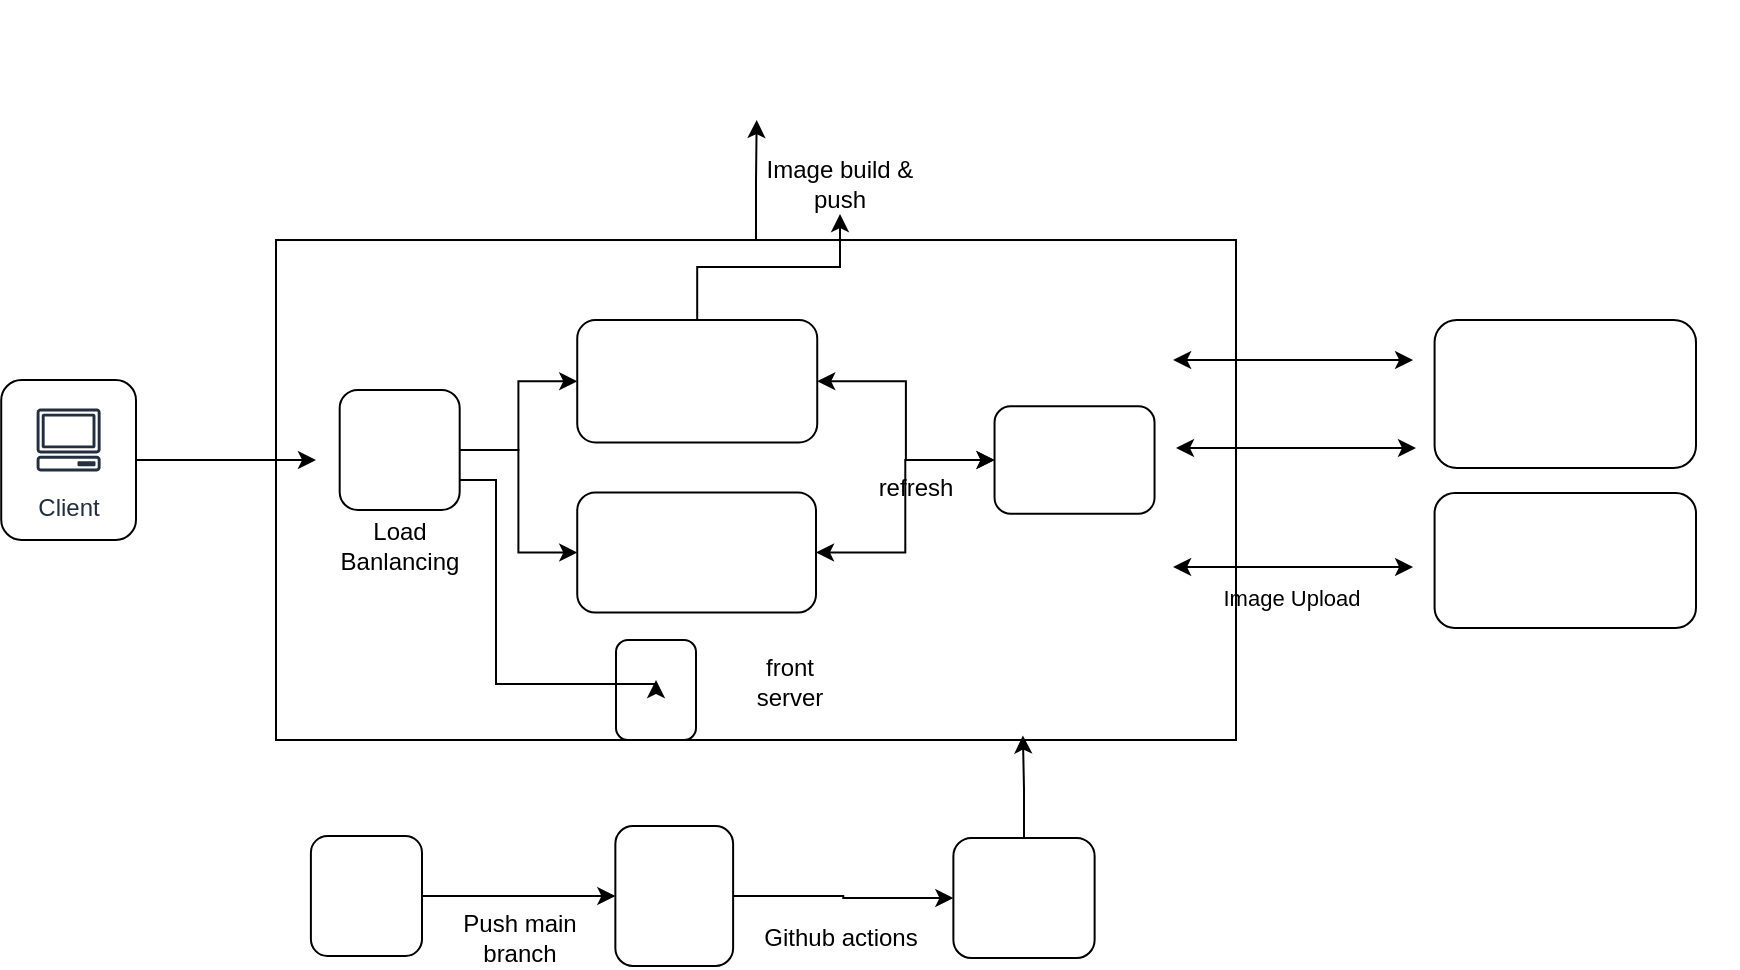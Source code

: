 <mxfile version="24.5.5" type="github">
  <diagram name="페이지-1" id="1Nj2JKqqLKqhdEVH43Pk">
    <mxGraphModel dx="1434" dy="820" grid="1" gridSize="10" guides="1" tooltips="1" connect="1" arrows="1" fold="1" page="1" pageScale="1" pageWidth="827" pageHeight="1169" math="0" shadow="0">
      <root>
        <mxCell id="0" />
        <mxCell id="1" parent="0" />
        <mxCell id="aObFqOrkm4D2NBB3cYtV-1" value="" style="shape=image;verticalLabelPosition=bottom;labelBackgroundColor=default;verticalAlign=top;aspect=fixed;imageAspect=0;image=https://w7.pngwing.com/pngs/413/267/png-transparent-jwt-io-json-web-token-hd-logo.png;" parent="1" vertex="1">
          <mxGeometry x="380" y="348.45" width="51.11" height="25.56" as="geometry" />
        </mxCell>
        <mxCell id="i-cxC0E5uGYgdnKONJuh-79" style="edgeStyle=orthogonalEdgeStyle;rounded=0;orthogonalLoop=1;jettySize=auto;html=1;exitX=1;exitY=0.5;exitDx=0;exitDy=0;entryX=0;entryY=0.5;entryDx=0;entryDy=0;" parent="1" source="i-cxC0E5uGYgdnKONJuh-68" target="i-cxC0E5uGYgdnKONJuh-71" edge="1">
          <mxGeometry relative="1" as="geometry" />
        </mxCell>
        <mxCell id="i-cxC0E5uGYgdnKONJuh-68" value="" style="rounded=1;whiteSpace=wrap;html=1;fillColor=none;" parent="1" vertex="1">
          <mxGeometry x="257.45" y="618" width="55.55" height="60" as="geometry" />
        </mxCell>
        <mxCell id="i-cxC0E5uGYgdnKONJuh-65" style="edgeStyle=orthogonalEdgeStyle;rounded=0;orthogonalLoop=1;jettySize=auto;html=1;exitX=0.5;exitY=0;exitDx=0;exitDy=0;" parent="1" source="i-cxC0E5uGYgdnKONJuh-7" edge="1">
          <mxGeometry relative="1" as="geometry">
            <mxPoint x="480.333" y="260.0" as="targetPoint" />
          </mxGeometry>
        </mxCell>
        <mxCell id="i-cxC0E5uGYgdnKONJuh-7" value="" style="rounded=0;whiteSpace=wrap;html=1;fillColor=none;" parent="1" vertex="1">
          <mxGeometry x="240" y="320.01" width="480" height="249.99" as="geometry" />
        </mxCell>
        <mxCell id="i-cxC0E5uGYgdnKONJuh-25" style="edgeStyle=orthogonalEdgeStyle;rounded=0;orthogonalLoop=1;jettySize=auto;html=1;exitX=1;exitY=0.5;exitDx=0;exitDy=0;entryX=0;entryY=0.5;entryDx=0;entryDy=0;strokeColor=default;startArrow=none;startFill=0;" parent="1" source="i-cxC0E5uGYgdnKONJuh-9" target="i-cxC0E5uGYgdnKONJuh-21" edge="1">
          <mxGeometry relative="1" as="geometry" />
        </mxCell>
        <mxCell id="i-cxC0E5uGYgdnKONJuh-28" style="edgeStyle=orthogonalEdgeStyle;rounded=0;orthogonalLoop=1;jettySize=auto;html=1;" parent="1" source="i-cxC0E5uGYgdnKONJuh-9" target="i-cxC0E5uGYgdnKONJuh-22" edge="1">
          <mxGeometry relative="1" as="geometry" />
        </mxCell>
        <mxCell id="aObFqOrkm4D2NBB3cYtV-8" style="edgeStyle=orthogonalEdgeStyle;rounded=0;orthogonalLoop=1;jettySize=auto;html=1;exitX=1;exitY=0.75;exitDx=0;exitDy=0;" parent="1" source="i-cxC0E5uGYgdnKONJuh-9" edge="1">
          <mxGeometry relative="1" as="geometry">
            <mxPoint x="430" y="540" as="targetPoint" />
            <Array as="points">
              <mxPoint x="350" y="440" />
              <mxPoint x="350" y="542" />
            </Array>
          </mxGeometry>
        </mxCell>
        <mxCell id="i-cxC0E5uGYgdnKONJuh-9" value="" style="rounded=1;whiteSpace=wrap;html=1;fillColor=none;" parent="1" vertex="1">
          <mxGeometry x="271.84" y="395" width="60" height="60" as="geometry" />
        </mxCell>
        <mxCell id="i-cxC0E5uGYgdnKONJuh-17" value="" style="rounded=1;whiteSpace=wrap;html=1;fillColor=none;" parent="1" vertex="1">
          <mxGeometry x="102.61" y="390" width="67.39" height="80" as="geometry" />
        </mxCell>
        <mxCell id="i-cxC0E5uGYgdnKONJuh-5" value="" style="shape=image;verticalLabelPosition=bottom;labelBackgroundColor=default;verticalAlign=top;aspect=fixed;imageAspect=0;image=https://upload.wikimedia.org/wikipedia/commons/7/79/Docker_%28container_engine%29_logo.png;" parent="1" vertex="1">
          <mxGeometry x="294.87" y="385" width="62.76" height="15" as="geometry" />
        </mxCell>
        <mxCell id="i-cxC0E5uGYgdnKONJuh-6" value="" style="shape=image;verticalLabelPosition=bottom;labelBackgroundColor=default;verticalAlign=top;aspect=fixed;imageAspect=0;image=https://velog.velcdn.com/images/flfns333/post/fa095e26-f74c-40a2-b623-ec751fe48353/image.png;shadow=1;" parent="1" vertex="1">
          <mxGeometry x="180" y="294" width="125.22" height="80" as="geometry" />
        </mxCell>
        <mxCell id="i-cxC0E5uGYgdnKONJuh-8" value="" style="shape=image;verticalLabelPosition=bottom;labelBackgroundColor=default;verticalAlign=top;aspect=fixed;imageAspect=0;image=https://download.logo.wine/logo/Nginx/Nginx-Logo.wine.png;" parent="1" vertex="1">
          <mxGeometry x="271.84" y="405" width="60" height="40" as="geometry" />
        </mxCell>
        <mxCell id="i-cxC0E5uGYgdnKONJuh-12" style="edgeStyle=orthogonalEdgeStyle;rounded=0;orthogonalLoop=1;jettySize=auto;html=1;" parent="1" source="i-cxC0E5uGYgdnKONJuh-17" edge="1">
          <mxGeometry relative="1" as="geometry">
            <mxPoint x="180" y="425" as="sourcePoint" />
            <mxPoint x="260" y="430" as="targetPoint" />
          </mxGeometry>
        </mxCell>
        <mxCell id="i-cxC0E5uGYgdnKONJuh-20" value="Client" style="sketch=0;outlineConnect=0;fontColor=#232F3E;gradientColor=none;strokeColor=#232F3E;fillColor=#ffffff;dashed=0;verticalLabelPosition=bottom;verticalAlign=top;align=center;html=1;fontSize=12;fontStyle=0;aspect=fixed;shape=mxgraph.aws4.resourceIcon;resIcon=mxgraph.aws4.client;" parent="1" vertex="1">
          <mxGeometry x="116.31" y="400" width="40" height="40" as="geometry" />
        </mxCell>
        <mxCell id="i-cxC0E5uGYgdnKONJuh-33" style="edgeStyle=orthogonalEdgeStyle;rounded=0;orthogonalLoop=1;jettySize=auto;html=1;exitX=1;exitY=0.5;exitDx=0;exitDy=0;startArrow=classic;startFill=1;entryX=0;entryY=0.5;entryDx=0;entryDy=0;" parent="1" source="i-cxC0E5uGYgdnKONJuh-21" target="i-cxC0E5uGYgdnKONJuh-38" edge="1">
          <mxGeometry relative="1" as="geometry" />
        </mxCell>
        <mxCell id="aObFqOrkm4D2NBB3cYtV-4" value="" style="edgeStyle=orthogonalEdgeStyle;rounded=0;orthogonalLoop=1;jettySize=auto;html=1;" parent="1" source="i-cxC0E5uGYgdnKONJuh-21" target="i-cxC0E5uGYgdnKONJuh-66" edge="1">
          <mxGeometry relative="1" as="geometry" />
        </mxCell>
        <mxCell id="i-cxC0E5uGYgdnKONJuh-21" value="" style="rounded=1;whiteSpace=wrap;html=1;fillColor=none;" parent="1" vertex="1">
          <mxGeometry x="390.62" y="360" width="120" height="61.25" as="geometry" />
        </mxCell>
        <mxCell id="i-cxC0E5uGYgdnKONJuh-34" style="edgeStyle=orthogonalEdgeStyle;rounded=0;orthogonalLoop=1;jettySize=auto;html=1;exitX=1;exitY=0.5;exitDx=0;exitDy=0;startArrow=classic;startFill=1;entryX=0;entryY=0.5;entryDx=0;entryDy=0;" parent="1" source="i-cxC0E5uGYgdnKONJuh-22" target="i-cxC0E5uGYgdnKONJuh-38" edge="1">
          <mxGeometry relative="1" as="geometry">
            <mxPoint x="580" y="430" as="targetPoint" />
          </mxGeometry>
        </mxCell>
        <mxCell id="i-cxC0E5uGYgdnKONJuh-22" value="" style="rounded=1;whiteSpace=wrap;html=1;fillColor=none;" parent="1" vertex="1">
          <mxGeometry x="390.62" y="446.25" width="119.38" height="60" as="geometry" />
        </mxCell>
        <mxCell id="i-cxC0E5uGYgdnKONJuh-23" value="" style="shape=image;verticalLabelPosition=bottom;labelBackgroundColor=default;verticalAlign=top;aspect=fixed;imageAspect=0;image=https://images.velog.io/images/malgum/post/979fb612-584b-4942-a634-1e38e591fa12/%EB%8B%A4%EC%9A%B4%EB%A1%9C%EB%93%9C.png;" parent="1" vertex="1">
          <mxGeometry x="407.76" y="368.75" width="85.72" height="45" as="geometry" />
        </mxCell>
        <mxCell id="i-cxC0E5uGYgdnKONJuh-24" value="" style="shape=image;verticalLabelPosition=bottom;labelBackgroundColor=default;verticalAlign=top;aspect=fixed;imageAspect=0;image=https://images.velog.io/images/malgum/post/979fb612-584b-4942-a634-1e38e591fa12/%EB%8B%A4%EC%9A%B4%EB%A1%9C%EB%93%9C.png;" parent="1" vertex="1">
          <mxGeometry x="407.76" y="453.75" width="85.72" height="45" as="geometry" />
        </mxCell>
        <mxCell id="i-cxC0E5uGYgdnKONJuh-26" value="" style="shape=image;verticalLabelPosition=bottom;labelBackgroundColor=default;verticalAlign=top;aspect=fixed;imageAspect=0;image=https://upload.wikimedia.org/wikipedia/commons/7/79/Docker_%28container_engine%29_logo.png;" parent="1" vertex="1">
          <mxGeometry x="472" y="353.73" width="62.76" height="15" as="geometry" />
        </mxCell>
        <mxCell id="i-cxC0E5uGYgdnKONJuh-27" value="" style="shape=image;verticalLabelPosition=bottom;labelBackgroundColor=default;verticalAlign=top;aspect=fixed;imageAspect=0;image=https://upload.wikimedia.org/wikipedia/commons/7/79/Docker_%28container_engine%29_logo.png;" parent="1" vertex="1">
          <mxGeometry x="466.62" y="438.75" width="62.76" height="15" as="geometry" />
        </mxCell>
        <mxCell id="i-cxC0E5uGYgdnKONJuh-29" value="" style="shape=image;verticalLabelPosition=bottom;labelBackgroundColor=default;verticalAlign=top;aspect=fixed;imageAspect=0;image=https://miro.medium.com/v2/resize:fit:1200/0*pgqnHeTZEmJhpRxX.png;" parent="1" vertex="1">
          <mxGeometry x="827" y="374" width="112.29" height="48.75" as="geometry" />
        </mxCell>
        <mxCell id="i-cxC0E5uGYgdnKONJuh-30" value="" style="shape=image;verticalLabelPosition=bottom;labelBackgroundColor=default;verticalAlign=top;aspect=fixed;imageAspect=0;image=https://upload.wikimedia.org/wikipedia/commons/thumb/6/64/Logo-redis.svg/2560px-Logo-redis.svg.png;" parent="1" vertex="1">
          <mxGeometry x="610" y="420" width="58.53" height="20" as="geometry" />
        </mxCell>
        <mxCell id="i-cxC0E5uGYgdnKONJuh-36" value="refresh" style="text;html=1;align=center;verticalAlign=middle;whiteSpace=wrap;rounded=0;" parent="1" vertex="1">
          <mxGeometry x="540" y="433.75" width="40" height="20" as="geometry" />
        </mxCell>
        <mxCell id="i-cxC0E5uGYgdnKONJuh-38" value="" style="rounded=1;whiteSpace=wrap;html=1;fillColor=none;" parent="1" vertex="1">
          <mxGeometry x="599.27" y="403.13" width="80" height="53.75" as="geometry" />
        </mxCell>
        <mxCell id="i-cxC0E5uGYgdnKONJuh-44" value="Load Banlancing" style="text;html=1;align=center;verticalAlign=middle;whiteSpace=wrap;rounded=0;" parent="1" vertex="1">
          <mxGeometry x="261.84" y="453.75" width="80" height="38.75" as="geometry" />
        </mxCell>
        <mxCell id="i-cxC0E5uGYgdnKONJuh-45" value="" style="shape=image;verticalLabelPosition=bottom;labelBackgroundColor=default;verticalAlign=top;aspect=fixed;imageAspect=0;image=https://blog.kakaocdn.net/dn/barZ7n/btsEZaJP3Bj/EA4iHyMxwQxQYHMwJTLwmK/img.png;" parent="1" vertex="1">
          <mxGeometry x="796.14" y="454" width="174" height="60" as="geometry" />
        </mxCell>
        <mxCell id="i-cxC0E5uGYgdnKONJuh-49" value="&lt;font style=&quot;font-size: 11px;&quot;&gt;Image&amp;nbsp;&lt;/font&gt;&lt;span style=&quot;font-size: 11px; text-align: left; background-color: initial;&quot;&gt;Upload&lt;/span&gt;" style="text;html=1;align=center;verticalAlign=middle;whiteSpace=wrap;rounded=0;" parent="1" vertex="1">
          <mxGeometry x="693.55" y="484" width="107.59" height="30" as="geometry" />
        </mxCell>
        <mxCell id="i-cxC0E5uGYgdnKONJuh-50" value="" style="rounded=1;whiteSpace=wrap;html=1;fillColor=none;" parent="1" vertex="1">
          <mxGeometry x="819.29" y="360" width="130.71" height="74" as="geometry" />
        </mxCell>
        <mxCell id="i-cxC0E5uGYgdnKONJuh-51" value="" style="rounded=1;whiteSpace=wrap;html=1;fillColor=none;" parent="1" vertex="1">
          <mxGeometry x="819.29" y="446.5" width="130.71" height="67.5" as="geometry" />
        </mxCell>
        <mxCell id="i-cxC0E5uGYgdnKONJuh-53" value="" style="endArrow=classic;startArrow=classic;html=1;rounded=0;" parent="1" edge="1">
          <mxGeometry width="50" height="50" relative="1" as="geometry">
            <mxPoint x="690" y="424" as="sourcePoint" />
            <mxPoint x="810" y="424" as="targetPoint" />
          </mxGeometry>
        </mxCell>
        <mxCell id="i-cxC0E5uGYgdnKONJuh-57" value="" style="endArrow=classic;startArrow=classic;html=1;rounded=0;" parent="1" edge="1">
          <mxGeometry width="50" height="50" relative="1" as="geometry">
            <mxPoint x="688.55" y="483.5" as="sourcePoint" />
            <mxPoint x="808.55" y="483.5" as="targetPoint" />
          </mxGeometry>
        </mxCell>
        <mxCell id="i-cxC0E5uGYgdnKONJuh-58" value="" style="endArrow=classic;startArrow=classic;html=1;rounded=0;" parent="1" edge="1">
          <mxGeometry width="50" height="50" relative="1" as="geometry">
            <mxPoint x="688.55" y="380" as="sourcePoint" />
            <mxPoint x="808.55" y="380" as="targetPoint" />
          </mxGeometry>
        </mxCell>
        <mxCell id="i-cxC0E5uGYgdnKONJuh-62" value="" style="shape=image;verticalLabelPosition=bottom;labelBackgroundColor=default;verticalAlign=top;aspect=fixed;imageAspect=0;image=https://logos-world.net/wp-content/uploads/2021/02/Docker-Logo-2013-2015.png;" parent="1" vertex="1">
          <mxGeometry x="431.11" y="200" width="97.78" height="55" as="geometry" />
        </mxCell>
        <mxCell id="i-cxC0E5uGYgdnKONJuh-66" value="Image build &amp;amp; push" style="text;html=1;align=center;verticalAlign=middle;whiteSpace=wrap;rounded=0;" parent="1" vertex="1">
          <mxGeometry x="472" y="277" width="100" height="30" as="geometry" />
        </mxCell>
        <mxCell id="i-cxC0E5uGYgdnKONJuh-67" value="" style="shape=image;verticalLabelPosition=bottom;labelBackgroundColor=default;verticalAlign=top;aspect=fixed;imageAspect=0;image=https://upload.wikimedia.org/wikipedia/commons/f/f1/Vue.png;" parent="1" vertex="1">
          <mxGeometry x="264.45" y="630" width="44" height="44" as="geometry" />
        </mxCell>
        <mxCell id="i-cxC0E5uGYgdnKONJuh-70" value="" style="shape=image;verticalLabelPosition=bottom;labelBackgroundColor=default;verticalAlign=top;aspect=fixed;imageAspect=0;image=https://velog.velcdn.com/images/hyeongjun/post/7b3d94c6-27f4-429c-8894-b8b3540cca40/image.png;" parent="1" vertex="1">
          <mxGeometry x="400" y="625" width="78.23" height="44" as="geometry" />
        </mxCell>
        <mxCell id="i-cxC0E5uGYgdnKONJuh-80" style="edgeStyle=orthogonalEdgeStyle;rounded=0;orthogonalLoop=1;jettySize=auto;html=1;exitX=1;exitY=0.5;exitDx=0;exitDy=0;entryX=0;entryY=0.5;entryDx=0;entryDy=0;" parent="1" source="i-cxC0E5uGYgdnKONJuh-71" target="i-cxC0E5uGYgdnKONJuh-78" edge="1">
          <mxGeometry relative="1" as="geometry" />
        </mxCell>
        <mxCell id="i-cxC0E5uGYgdnKONJuh-71" value="" style="rounded=1;whiteSpace=wrap;html=1;fillColor=none;" parent="1" vertex="1">
          <mxGeometry x="409.68" y="613" width="58.88" height="70" as="geometry" />
        </mxCell>
        <mxCell id="i-cxC0E5uGYgdnKONJuh-76" value="" style="shape=image;verticalLabelPosition=bottom;labelBackgroundColor=default;verticalAlign=top;aspect=fixed;imageAspect=0;image=https://seeklogo.com/images/G/github-actions-logo-031704BDC6-seeklogo.com.png;" parent="1" vertex="1">
          <mxGeometry x="590" y="625" width="48" height="48" as="geometry" />
        </mxCell>
        <mxCell id="i-cxC0E5uGYgdnKONJuh-78" value="" style="rounded=1;whiteSpace=wrap;html=1;fillColor=none;" parent="1" vertex="1">
          <mxGeometry x="578.69" y="619" width="70.62" height="60" as="geometry" />
        </mxCell>
        <mxCell id="i-cxC0E5uGYgdnKONJuh-82" value="Push main branch" style="text;html=1;align=center;verticalAlign=middle;whiteSpace=wrap;rounded=0;" parent="1" vertex="1">
          <mxGeometry x="324" y="659" width="76" height="20" as="geometry" />
        </mxCell>
        <mxCell id="i-cxC0E5uGYgdnKONJuh-83" value="Github actions" style="text;html=1;align=center;verticalAlign=middle;whiteSpace=wrap;rounded=0;" parent="1" vertex="1">
          <mxGeometry x="460.5" y="654" width="123" height="30" as="geometry" />
        </mxCell>
        <mxCell id="i-cxC0E5uGYgdnKONJuh-84" style="edgeStyle=orthogonalEdgeStyle;rounded=0;orthogonalLoop=1;jettySize=auto;html=1;exitX=0.5;exitY=0;exitDx=0;exitDy=0;entryX=0.778;entryY=0.991;entryDx=0;entryDy=0;entryPerimeter=0;" parent="1" source="i-cxC0E5uGYgdnKONJuh-78" target="i-cxC0E5uGYgdnKONJuh-7" edge="1">
          <mxGeometry relative="1" as="geometry" />
        </mxCell>
        <mxCell id="aObFqOrkm4D2NBB3cYtV-5" value="" style="shape=image;verticalLabelPosition=bottom;labelBackgroundColor=default;verticalAlign=top;aspect=fixed;imageAspect=0;image=https://w7.pngwing.com/pngs/413/267/png-transparent-jwt-io-json-web-token-hd-logo.png;" parent="1" vertex="1">
          <mxGeometry x="380" y="430.47" width="51.11" height="25.56" as="geometry" />
        </mxCell>
        <mxCell id="aObFqOrkm4D2NBB3cYtV-7" value="" style="shape=image;verticalLabelPosition=bottom;labelBackgroundColor=default;verticalAlign=top;aspect=fixed;imageAspect=0;image=https://upload.wikimedia.org/wikipedia/commons/f/f1/Vue.png;" parent="1" vertex="1">
          <mxGeometry x="434.56" y="526" width="34" height="34" as="geometry" />
        </mxCell>
        <mxCell id="aObFqOrkm4D2NBB3cYtV-9" value="" style="rounded=1;whiteSpace=wrap;html=1;fillColor=none;direction=west;" parent="1" vertex="1">
          <mxGeometry x="410" y="520" width="40" height="50" as="geometry" />
        </mxCell>
        <mxCell id="Tf6TZ_C7BGhLS7u4zZ3T-1" value="front server" style="text;html=1;align=center;verticalAlign=middle;whiteSpace=wrap;rounded=0;" parent="1" vertex="1">
          <mxGeometry x="466.62" y="526" width="60" height="30" as="geometry" />
        </mxCell>
        <mxCell id="Tf6TZ_C7BGhLS7u4zZ3T-3" value="" style="shape=image;verticalLabelPosition=bottom;labelBackgroundColor=default;verticalAlign=top;aspect=fixed;imageAspect=0;image=https://upload.wikimedia.org/wikipedia/commons/7/79/Docker_%28container_engine%29_logo.png;" parent="1" vertex="1">
          <mxGeometry x="638" y="395" width="62.76" height="15" as="geometry" />
        </mxCell>
        <mxCell id="Tf6TZ_C7BGhLS7u4zZ3T-4" value="" style="shape=image;verticalLabelPosition=bottom;labelBackgroundColor=default;verticalAlign=top;aspect=fixed;imageAspect=0;image=https://upload.wikimedia.org/wikipedia/commons/7/79/Docker_%28container_engine%29_logo.png;" parent="1" vertex="1">
          <mxGeometry x="578.69" y="395" width="62.76" height="15" as="geometry" />
        </mxCell>
      </root>
    </mxGraphModel>
  </diagram>
</mxfile>
